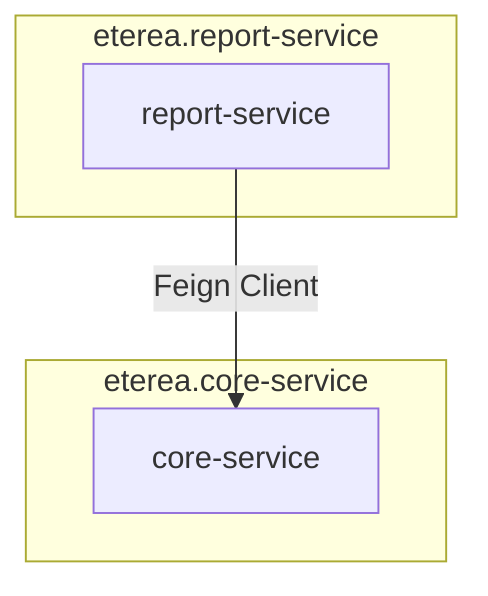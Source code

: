 graph TD
    subgraph "eterea.report-service"
        A[report-service]
    end

    subgraph "eterea.core-service"
        B[core-service]
    end

    A -- Feign Client --> B